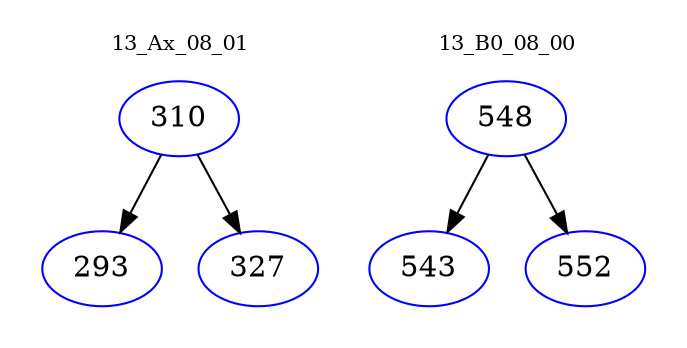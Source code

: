 digraph{
subgraph cluster_0 {
color = white
label = "13_Ax_08_01";
fontsize=10;
T0_310 [label="310", color="blue"]
T0_310 -> T0_293 [color="black"]
T0_293 [label="293", color="blue"]
T0_310 -> T0_327 [color="black"]
T0_327 [label="327", color="blue"]
}
subgraph cluster_1 {
color = white
label = "13_B0_08_00";
fontsize=10;
T1_548 [label="548", color="blue"]
T1_548 -> T1_543 [color="black"]
T1_543 [label="543", color="blue"]
T1_548 -> T1_552 [color="black"]
T1_552 [label="552", color="blue"]
}
}
